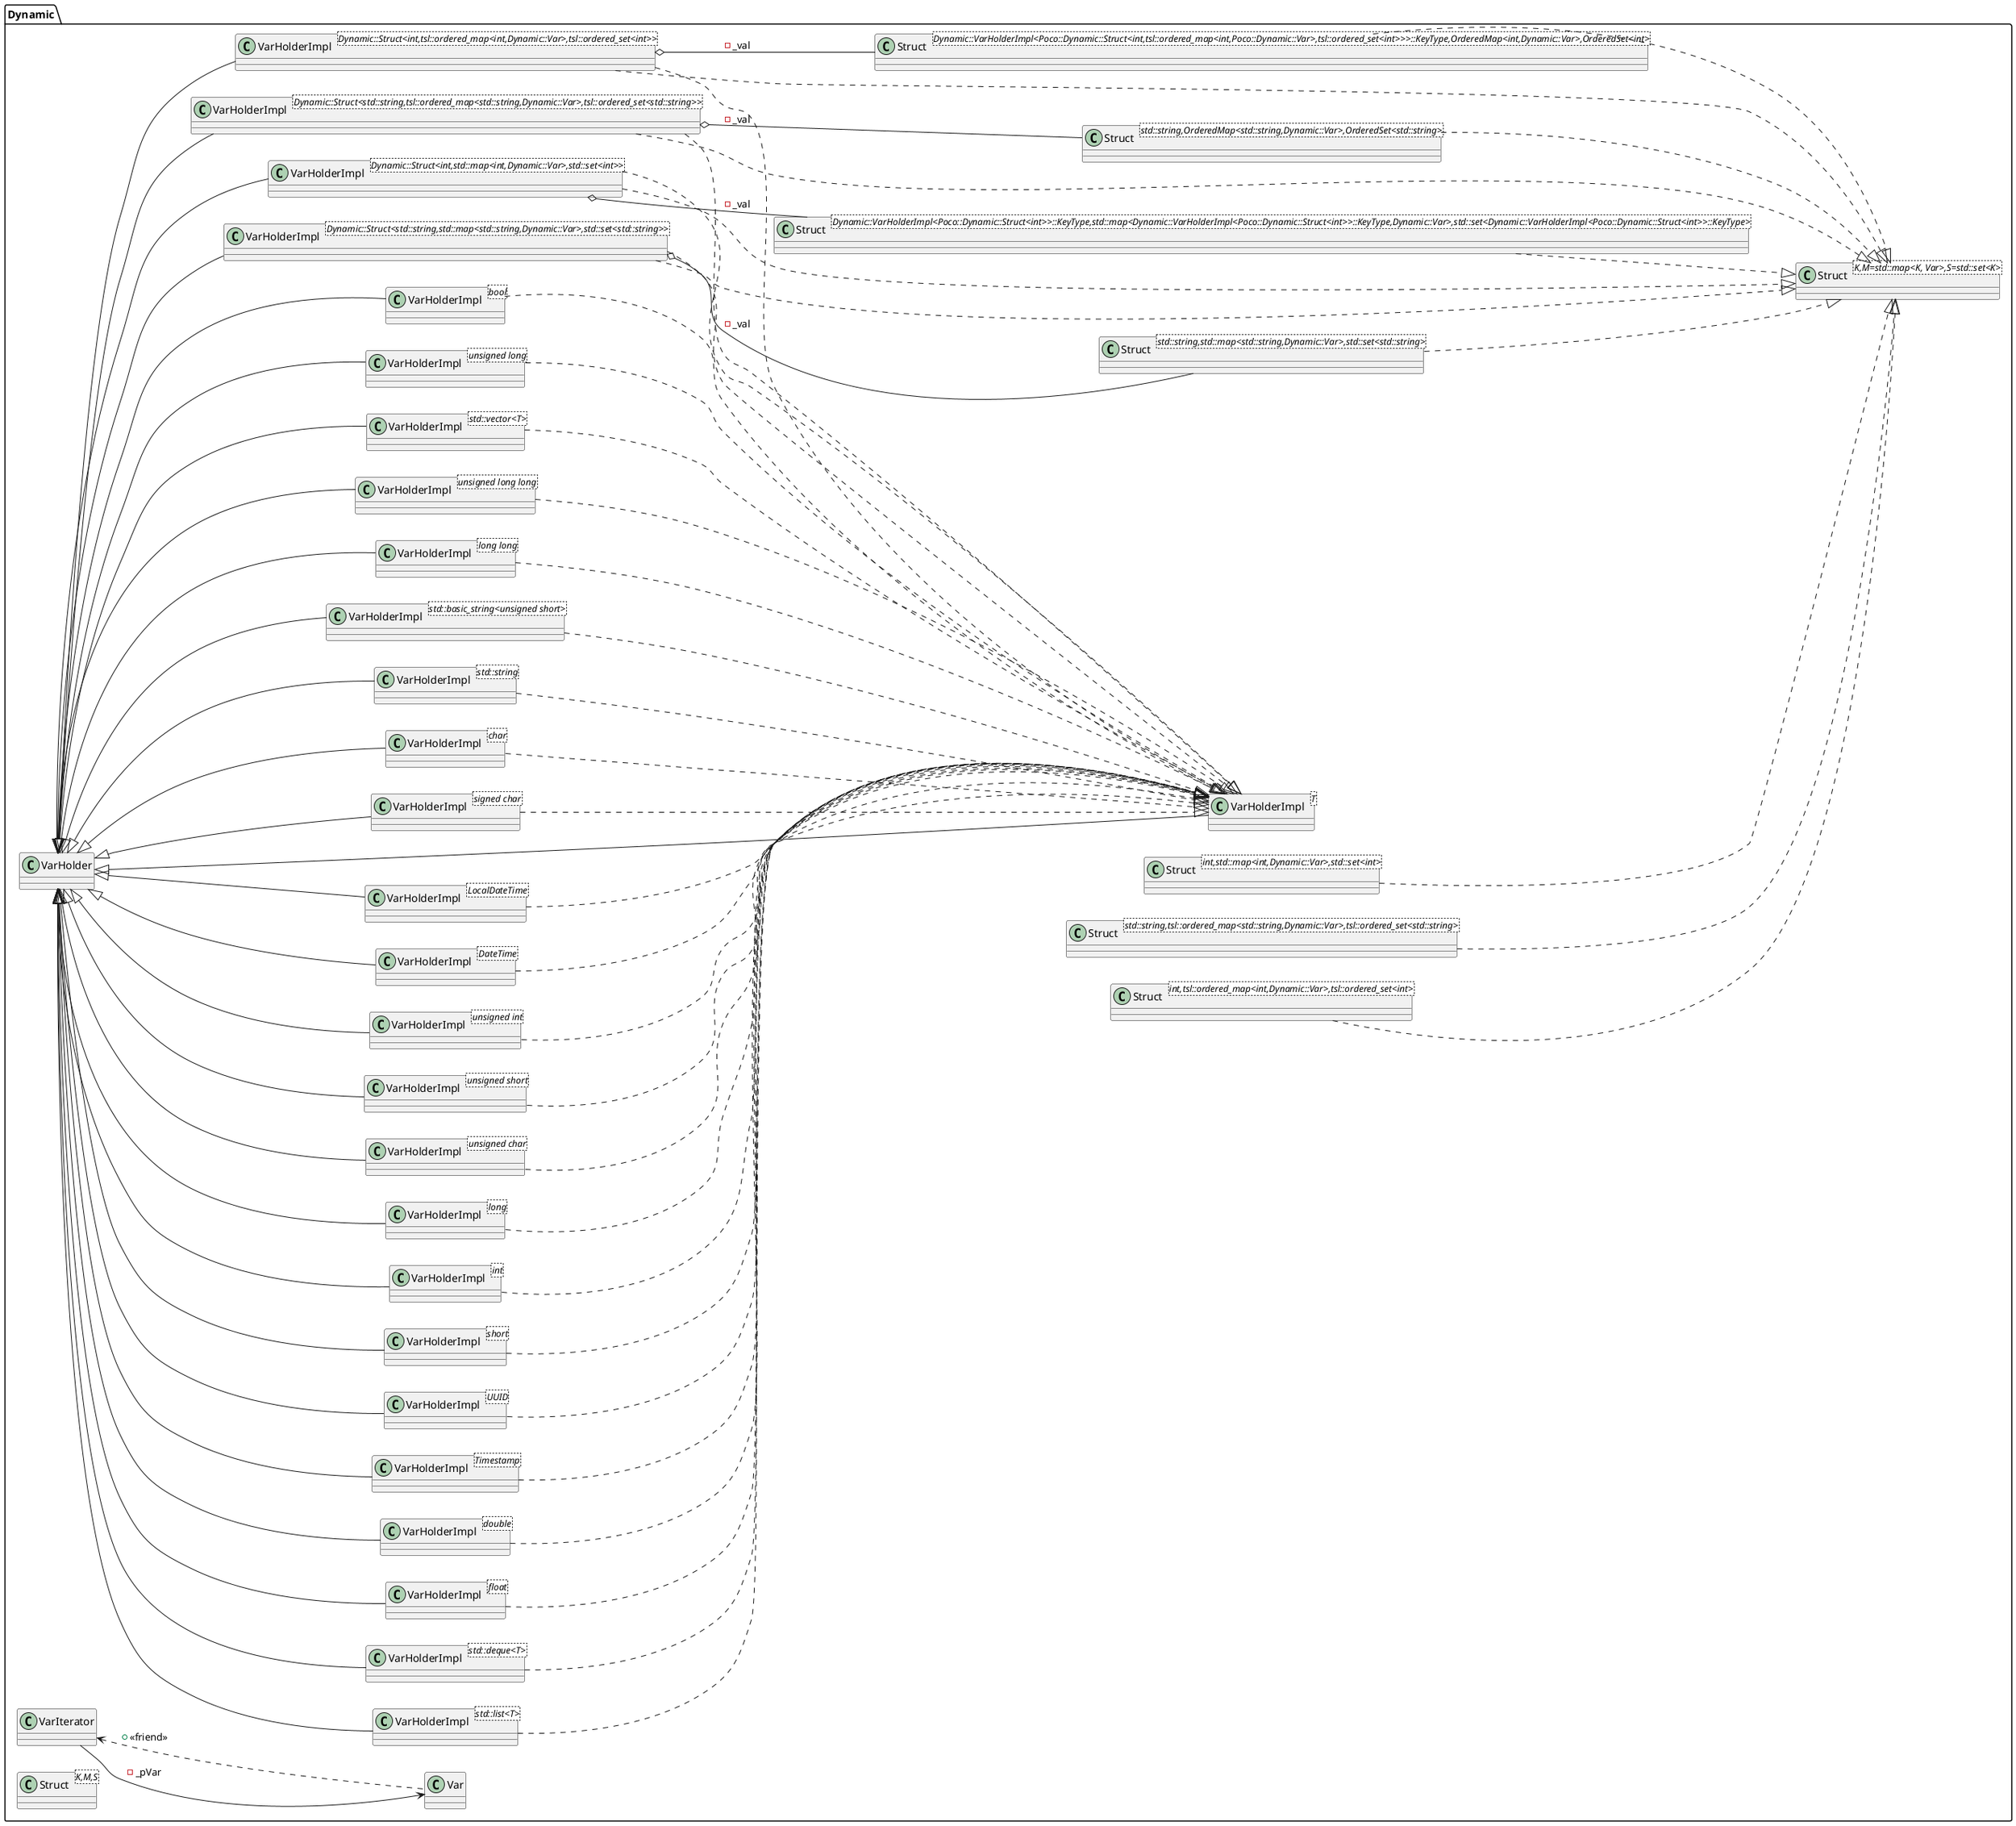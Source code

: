 @startuml
left to right direction
package [Dynamic] as C_0002281307121949168090 {
class "VarHolder" as C_0000820091630223006238
class C_0000820091630223006238 [[https://github.com/pocoproject/poco/blob/9fc117d585e552ae3327b56900df9cc40653d574/Foundation/include/Poco/Dynamic/VarHolder.h#L104{VarHolder}]] {
__
}
class "VarHolderImpl<T>" as C_0001112867090784569162
class C_0001112867090784569162 [[https://github.com/pocoproject/poco/blob/9fc117d585e552ae3327b56900df9cc40653d574/Foundation/include/Poco/Dynamic/VarHolder.h#L705{VarHolderImpl}]] {
__
}
class "VarHolderImpl<signed char>" as C_0002149165824584484566
class C_0002149165824584484566 [[https://github.com/pocoproject/poco/blob/9fc117d585e552ae3327b56900df9cc40653d574/Foundation/include/Poco/Dynamic/VarHolder.h#L759{VarHolderImpl}]] {
__
}
class "VarHolderImpl<short>" as C_0000198808093629002393
class C_0000198808093629002393 [[https://github.com/pocoproject/poco/blob/9fc117d585e552ae3327b56900df9cc40653d574/Foundation/include/Poco/Dynamic/VarHolder.h#L915{VarHolderImpl}]] {
__
}
class "VarHolderImpl<int>" as C_0000976768452323437983
class C_0000976768452323437983 [[https://github.com/pocoproject/poco/blob/9fc117d585e552ae3327b56900df9cc40653d574/Foundation/include/Poco/Dynamic/VarHolder.h#L1068{VarHolderImpl}]] {
__
}
class "VarHolderImpl<long>" as C_0001804431617899042426
class C_0001804431617899042426 [[https://github.com/pocoproject/poco/blob/9fc117d585e552ae3327b56900df9cc40653d574/Foundation/include/Poco/Dynamic/VarHolder.h#L1220{VarHolderImpl}]] {
__
}
class "VarHolderImpl<unsigned char>" as C_0001832009513687525374
class C_0001832009513687525374 [[https://github.com/pocoproject/poco/blob/9fc117d585e552ae3327b56900df9cc40653d574/Foundation/include/Poco/Dynamic/VarHolder.h#L1387{VarHolderImpl}]] {
__
}
class "VarHolderImpl<unsigned short>" as C_0000572186414558919480
class C_0000572186414558919480 [[https://github.com/pocoproject/poco/blob/9fc117d585e552ae3327b56900df9cc40653d574/Foundation/include/Poco/Dynamic/VarHolder.h#L1539{VarHolderImpl}]] {
__
}
class "VarHolderImpl<unsigned int>" as C_0000166253842255815357
class C_0000166253842255815357 [[https://github.com/pocoproject/poco/blob/9fc117d585e552ae3327b56900df9cc40653d574/Foundation/include/Poco/Dynamic/VarHolder.h#L1691{VarHolderImpl}]] {
__
}
class "VarHolderImpl<unsigned long>" as C_0001459401574844645109
class C_0001459401574844645109 [[https://github.com/pocoproject/poco/blob/9fc117d585e552ae3327b56900df9cc40653d574/Foundation/include/Poco/Dynamic/VarHolder.h#L1843{VarHolderImpl}]] {
__
}
class "VarHolderImpl<bool>" as C_0000599279109574326060
class C_0000599279109574326060 [[https://github.com/pocoproject/poco/blob/9fc117d585e552ae3327b56900df9cc40653d574/Foundation/include/Poco/Dynamic/VarHolder.h#L2016{VarHolderImpl}]] {
__
}
class "VarHolderImpl<float>" as C_0000384619052225252533
class C_0000384619052225252533 [[https://github.com/pocoproject/poco/blob/9fc117d585e552ae3327b56900df9cc40653d574/Foundation/include/Poco/Dynamic/VarHolder.h#L2166{VarHolderImpl}]] {
__
}
class "VarHolderImpl<double>" as C_0002242257052791493112
class C_0002242257052791493112 [[https://github.com/pocoproject/poco/blob/9fc117d585e552ae3327b56900df9cc40653d574/Foundation/include/Poco/Dynamic/VarHolder.h#L2319{VarHolderImpl}]] {
__
}
class "VarHolderImpl<char>" as C_0001942181379759217898
class C_0001942181379759217898 [[https://github.com/pocoproject/poco/blob/9fc117d585e552ae3327b56900df9cc40653d574/Foundation/include/Poco/Dynamic/VarHolder.h#L2478{VarHolderImpl}]] {
__
}
class "VarHolderImpl<std::string>" as C_0002291903337356664508
class C_0002291903337356664508 [[https://github.com/pocoproject/poco/blob/9fc117d585e552ae3327b56900df9cc40653d574/Foundation/include/Poco/Dynamic/VarHolder.h#L2628{VarHolderImpl}]] {
__
}
class "VarHolderImpl<std::basic_string<unsigned short>>" as C_0001370368867041199969
class C_0001370368867041199969 [[https://github.com/pocoproject/poco/blob/9fc117d585e552ae3327b56900df9cc40653d574/Foundation/include/Poco/Dynamic/VarHolder.h#L2825{VarHolderImpl}]] {
__
}
class "VarHolderImpl<long long>" as C_0001646173285346905617
class C_0001646173285346905617 [[https://github.com/pocoproject/poco/blob/9fc117d585e552ae3327b56900df9cc40653d574/Foundation/include/Poco/Dynamic/VarHolder.h#L3309{VarHolderImpl}]] {
__
}
class "VarHolderImpl<unsigned long long>" as C_0001583654034047392858
class C_0001583654034047392858 [[https://github.com/pocoproject/poco/blob/9fc117d585e552ae3327b56900df9cc40653d574/Foundation/include/Poco/Dynamic/VarHolder.h#L3457{VarHolderImpl}]] {
__
}
class "VarHolderImpl<std::vector<T>>" as C_0000910307965681926894
class C_0000910307965681926894 [[https://github.com/pocoproject/poco/blob/9fc117d585e552ae3327b56900df9cc40653d574/Foundation/include/Poco/Dynamic/VarHolder.h#L3608{VarHolderImpl}]] {
__
}
class "VarHolderImpl<std::list<T>>" as C_0000355772964752054032
class C_0000355772964752054032 [[https://github.com/pocoproject/poco/blob/9fc117d585e552ae3327b56900df9cc40653d574/Foundation/include/Poco/Dynamic/VarHolder.h#L3673{VarHolderImpl}]] {
__
}
class "VarHolderImpl<std::deque<T>>" as C_0001350084679139174053
class C_0001350084679139174053 [[https://github.com/pocoproject/poco/blob/9fc117d585e552ae3327b56900df9cc40653d574/Foundation/include/Poco/Dynamic/VarHolder.h#L3748{VarHolderImpl}]] {
__
}
class "VarHolderImpl<DateTime>" as C_0000699000175415913074
class C_0000699000175415913074 [[https://github.com/pocoproject/poco/blob/9fc117d585e552ae3327b56900df9cc40653d574/Foundation/include/Poco/Dynamic/VarHolder.h#L3813{VarHolderImpl}]] {
__
}
class "VarHolderImpl<LocalDateTime>" as C_0001850771625416044357
class C_0001850771625416044357 [[https://github.com/pocoproject/poco/blob/9fc117d585e552ae3327b56900df9cc40653d574/Foundation/include/Poco/Dynamic/VarHolder.h#L3963{VarHolderImpl}]] {
__
}
class "VarHolderImpl<Timestamp>" as C_0001458511670125196521
class C_0001458511670125196521 [[https://github.com/pocoproject/poco/blob/9fc117d585e552ae3327b56900df9cc40653d574/Foundation/include/Poco/Dynamic/VarHolder.h#L4098{VarHolderImpl}]] {
__
}
class "VarHolderImpl<UUID>" as C_0001286239480653274581
class C_0001286239480653274581 [[https://github.com/pocoproject/poco/blob/9fc117d585e552ae3327b56900df9cc40653d574/Foundation/include/Poco/Dynamic/VarHolder.h#L4233{VarHolderImpl}]] {
__
}
class "VarIterator" as C_0002237184725500898553
class C_0002237184725500898553 [[https://github.com/pocoproject/poco/blob/9fc117d585e552ae3327b56900df9cc40653d574/Foundation/include/Poco/Dynamic/VarIterator.h#L33{VarIterator}]] {
__
}
class "Var" as C_0001827593751126946500
class C_0001827593751126946500 [[https://github.com/pocoproject/poco/blob/9fc117d585e552ae3327b56900df9cc40653d574/Foundation/include/Poco/Dynamic/Var.h#L41{Var}]] {
__
}
class "Struct<K,M=std::map<K, Var>,S=std::set<K>>" as C_0000562679976742134348
class C_0000562679976742134348 [[https://github.com/pocoproject/poco/blob/9fc117d585e552ae3327b56900df9cc40653d574/Foundation/include/Poco/Dynamic/Struct.h#L36{Struct}]] {
__
}
class "Struct<std::string,std::map<std::string,Dynamic::Var>,std::set<std::string>>" as C_0000527346272489458655
class C_0000527346272489458655 [[https://github.com/pocoproject/poco/blob/9fc117d585e552ae3327b56900df9cc40653d574/Foundation/include/Poco/Dynamic/VarHolder.h#L705{Struct}]] {
__
}
class "VarHolderImpl<Dynamic::Struct<std::string,std::map<std::string,Dynamic::Var>,std::set<std::string>>>" as C_0000005959213735263804
class C_0000005959213735263804 [[https://github.com/pocoproject/poco/blob/9fc117d585e552ae3327b56900df9cc40653d574/Foundation/include/Poco/Dynamic/Struct.h#L252{VarHolderImpl}]] {
__
}
class "Struct<int,std::map<int,Dynamic::Var>,std::set<int>>" as C_0000234522456695339728
class C_0000234522456695339728 [[https://github.com/pocoproject/poco/blob/9fc117d585e552ae3327b56900df9cc40653d574/Foundation/include/Poco/Dynamic/VarHolder.h#L705{Struct}]] {
__
}
class "Struct<Dynamic::VarHolderImpl<Poco::Dynamic::Struct<int>>::KeyType,std::map<Dynamic::VarHolderImpl<Poco::Dynamic::Struct<int>>::KeyType,Dynamic::Var>,std::set<Dynamic::VarHolderImpl<Poco::Dynamic::Struct<int>>::KeyType>>" as C_0001212087958231445051
class C_0001212087958231445051 [[https://github.com/pocoproject/poco/blob/9fc117d585e552ae3327b56900df9cc40653d574/Foundation/include/Poco/Dynamic/Struct.h#L36{Struct}]] {
__
}
class "VarHolderImpl<Dynamic::Struct<int,std::map<int,Dynamic::Var>,std::set<int>>>" as C_0000337724165693095141
class C_0000337724165693095141 [[https://github.com/pocoproject/poco/blob/9fc117d585e552ae3327b56900df9cc40653d574/Foundation/include/Poco/Dynamic/Struct.h#L438{VarHolderImpl}]] {
__
}
class "Struct<std::string,tsl::ordered_map<std::string,Dynamic::Var>,tsl::ordered_set<std::string>>" as C_0001994773360593884629
class C_0001994773360593884629 [[https://github.com/pocoproject/poco/blob/9fc117d585e552ae3327b56900df9cc40653d574/Foundation/include/Poco/Dynamic/VarHolder.h#L705{Struct}]] {
__
}
class "Struct<std::string,OrderedMap<std::string,Dynamic::Var>,OrderedSet<std::string>>" as C_0000285075638289121010
class C_0000285075638289121010 [[https://github.com/pocoproject/poco/blob/9fc117d585e552ae3327b56900df9cc40653d574/Foundation/include/Poco/Dynamic/Struct.h#L36{Struct}]] {
__
}
class "VarHolderImpl<Dynamic::Struct<std::string,tsl::ordered_map<std::string,Dynamic::Var>,tsl::ordered_set<std::string>>>" as C_0000919753061206343041
class C_0000919753061206343041 [[https://github.com/pocoproject/poco/blob/9fc117d585e552ae3327b56900df9cc40653d574/Foundation/include/Poco/Dynamic/Struct.h#L624{VarHolderImpl}]] {
__
}
class "Struct<int,tsl::ordered_map<int,Dynamic::Var>,tsl::ordered_set<int>>" as C_0000976793773745790650
class C_0000976793773745790650 [[https://github.com/pocoproject/poco/blob/9fc117d585e552ae3327b56900df9cc40653d574/Foundation/include/Poco/Dynamic/VarHolder.h#L705{Struct}]] {
__
}
class "Struct<Dynamic::VarHolderImpl<Poco::Dynamic::Struct<int,tsl::ordered_map<int,Poco::Dynamic::Var>,tsl::ordered_set<int>>>::KeyType,OrderedMap<int,Dynamic::Var>,OrderedSet<int>>" as C_0001731737538524969332
class C_0001731737538524969332 [[https://github.com/pocoproject/poco/blob/9fc117d585e552ae3327b56900df9cc40653d574/Foundation/include/Poco/Dynamic/Struct.h#L36{Struct}]] {
__
}
class "VarHolderImpl<Dynamic::Struct<int,tsl::ordered_map<int,Dynamic::Var>,tsl::ordered_set<int>>>" as C_0000988703063712340439
class C_0000988703063712340439 [[https://github.com/pocoproject/poco/blob/9fc117d585e552ae3327b56900df9cc40653d574/Foundation/include/Poco/Dynamic/Struct.h#L810{VarHolderImpl}]] {
__
}
class "Struct<K,M,S>" as C_0000876644825045799418
class C_0000876644825045799418 [[https://github.com/pocoproject/poco/blob/9fc117d585e552ae3327b56900df9cc40653d574/Foundation/include/Poco/Dynamic/Var.h#L38{Struct}]] {
__
}
}
C_0000820091630223006238 <|-- C_0001112867090784569162
C_0002149165824584484566 ..|> C_0001112867090784569162
C_0000820091630223006238 <|-- C_0002149165824584484566
C_0000198808093629002393 ..|> C_0001112867090784569162
C_0000820091630223006238 <|-- C_0000198808093629002393
C_0000976768452323437983 ..|> C_0001112867090784569162
C_0000820091630223006238 <|-- C_0000976768452323437983
C_0001804431617899042426 ..|> C_0001112867090784569162
C_0000820091630223006238 <|-- C_0001804431617899042426
C_0001832009513687525374 ..|> C_0001112867090784569162
C_0000820091630223006238 <|-- C_0001832009513687525374
C_0000572186414558919480 ..|> C_0001112867090784569162
C_0000820091630223006238 <|-- C_0000572186414558919480
C_0000166253842255815357 ..|> C_0001112867090784569162
C_0000820091630223006238 <|-- C_0000166253842255815357
C_0001459401574844645109 ..|> C_0001112867090784569162
C_0000820091630223006238 <|-- C_0001459401574844645109
C_0000599279109574326060 ..|> C_0001112867090784569162
C_0000820091630223006238 <|-- C_0000599279109574326060
C_0000384619052225252533 ..|> C_0001112867090784569162
C_0000820091630223006238 <|-- C_0000384619052225252533
C_0002242257052791493112 ..|> C_0001112867090784569162
C_0000820091630223006238 <|-- C_0002242257052791493112
C_0001942181379759217898 ..|> C_0001112867090784569162
C_0000820091630223006238 <|-- C_0001942181379759217898
C_0002291903337356664508 ..|> C_0001112867090784569162
C_0000820091630223006238 <|-- C_0002291903337356664508
C_0001370368867041199969 ..|> C_0001112867090784569162
C_0000820091630223006238 <|-- C_0001370368867041199969
C_0001646173285346905617 ..|> C_0001112867090784569162
C_0000820091630223006238 <|-- C_0001646173285346905617
C_0001583654034047392858 ..|> C_0001112867090784569162
C_0000820091630223006238 <|-- C_0001583654034047392858
C_0000910307965681926894 ..|> C_0001112867090784569162
C_0000820091630223006238 <|-- C_0000910307965681926894
C_0000355772964752054032 ..|> C_0001112867090784569162
C_0000820091630223006238 <|-- C_0000355772964752054032
C_0001350084679139174053 ..|> C_0001112867090784569162
C_0000820091630223006238 <|-- C_0001350084679139174053
C_0000699000175415913074 ..|> C_0001112867090784569162
C_0000820091630223006238 <|-- C_0000699000175415913074
C_0001850771625416044357 ..|> C_0001112867090784569162
C_0000820091630223006238 <|-- C_0001850771625416044357
C_0001458511670125196521 ..|> C_0001112867090784569162
C_0000820091630223006238 <|-- C_0001458511670125196521
C_0001286239480653274581 ..|> C_0001112867090784569162
C_0000820091630223006238 <|-- C_0001286239480653274581
C_0002237184725500898553 --> C_0001827593751126946500 : -_pVar
C_0002237184725500898553 <.. C_0001827593751126946500 : +<<friend>>
C_0000527346272489458655 ..|> C_0000562679976742134348
C_0000005959213735263804 ..|> C_0000562679976742134348
C_0000005959213735263804 ..|> C_0001112867090784569162
C_0000005959213735263804 o-- C_0000527346272489458655 : -_val
C_0000820091630223006238 <|-- C_0000005959213735263804
C_0000234522456695339728 ..|> C_0000562679976742134348
C_0001212087958231445051 ..|> C_0000562679976742134348
C_0000337724165693095141 ..|> C_0000562679976742134348
C_0000337724165693095141 ..|> C_0001112867090784569162
C_0000337724165693095141 o-- C_0001212087958231445051 : -_val
C_0000820091630223006238 <|-- C_0000337724165693095141
C_0001994773360593884629 ..|> C_0000562679976742134348
C_0000285075638289121010 ..|> C_0000562679976742134348
C_0000919753061206343041 ..|> C_0000562679976742134348
C_0000919753061206343041 ..|> C_0001112867090784569162
C_0000919753061206343041 o-- C_0000285075638289121010 : -_val
C_0000820091630223006238 <|-- C_0000919753061206343041
C_0000976793773745790650 ..|> C_0000562679976742134348
C_0001731737538524969332 ..|> C_0000562679976742134348
C_0000988703063712340439 ..|> C_0000562679976742134348
C_0000988703063712340439 ..|> C_0001112867090784569162
C_0000988703063712340439 o-- C_0001731737538524969332 : -_val
C_0000820091630223006238 <|-- C_0000988703063712340439

'Generated with clang-uml, version 0.3.7-36-g13ea67c
'LLVM version Ubuntu clang version 15.0.6
@enduml

